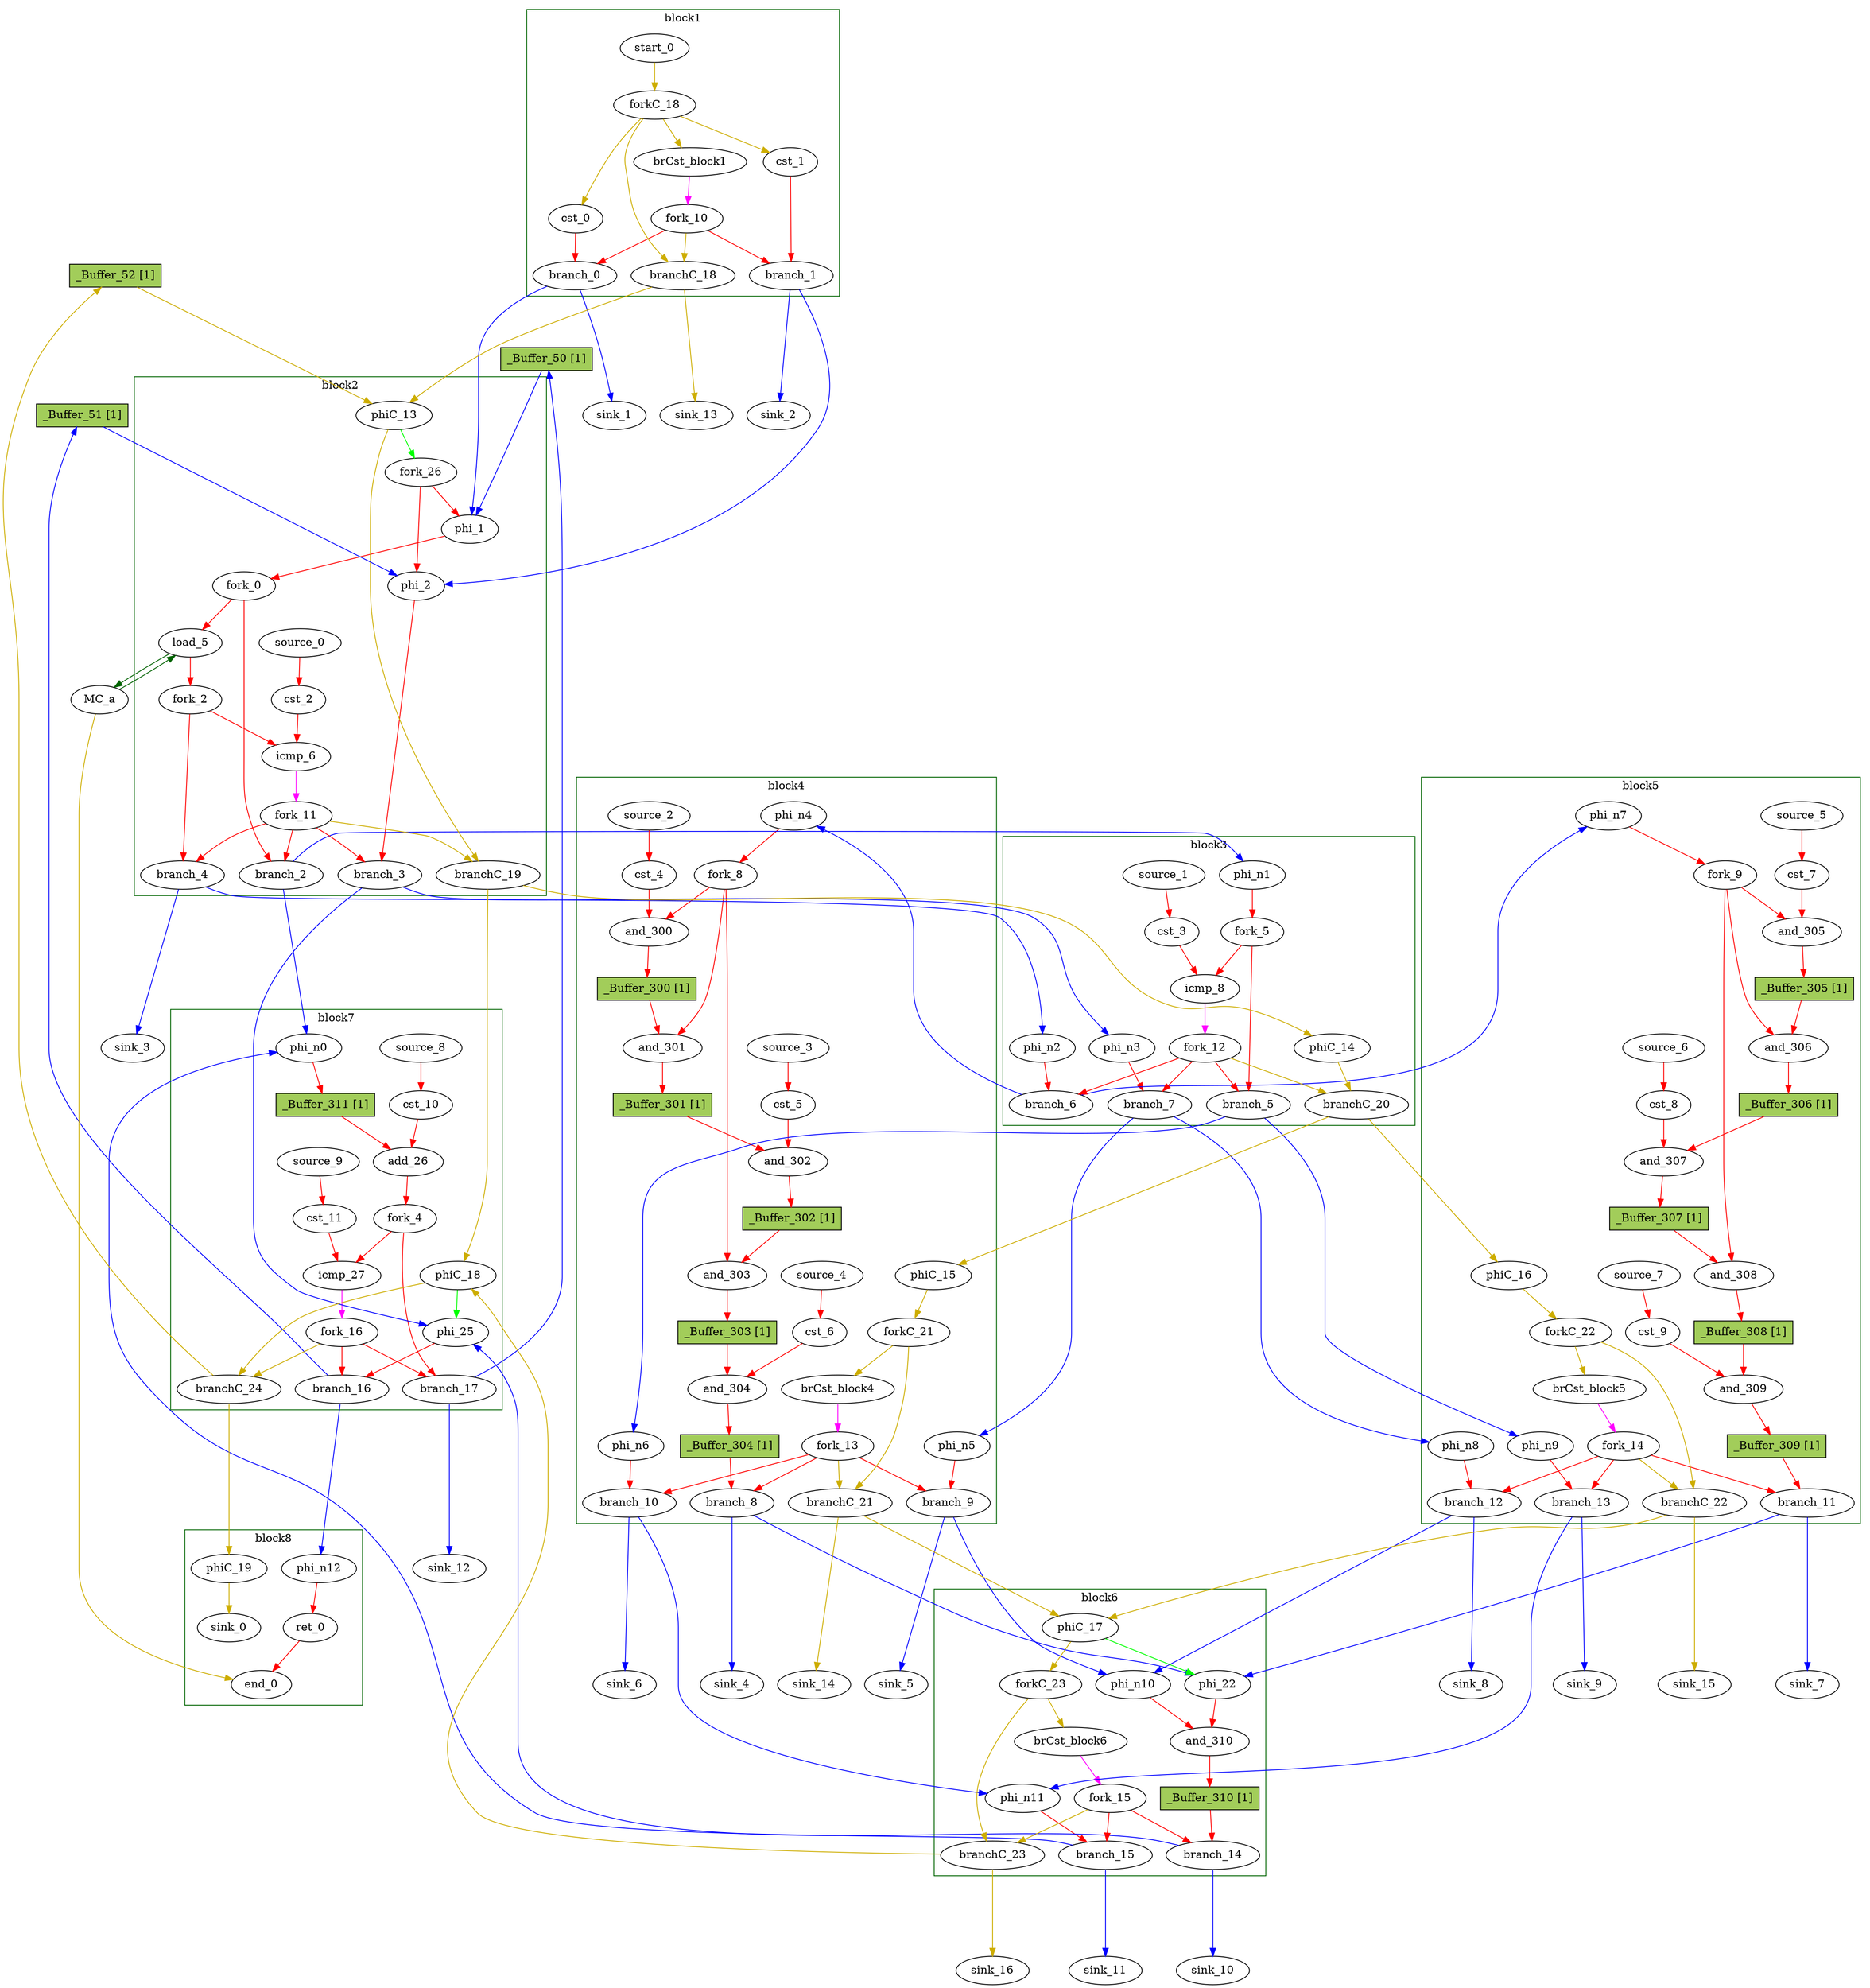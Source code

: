 Digraph G {
	splines=spline;
//DHLS version: 0.1.1" [shape = "none" pos = "20,20!"]
"_Buffer_311" [type=Buffer, in="in1:32", out="out1:32", bbID = 3, slots=1, transparent=false, label="_Buffer_311 [1]",  shape=box, style=filled, fillcolor=darkolivegreen3, height = 0.4];
		"brCst_block1" [type = "Constant", bbID= 1, in = "in1:1", out = "out1:1", value = "0x1"];
		"cst_0" [type = "Constant", bbID= 1, in = "in1:1", out = "out1:1", value = "0x00000000"];
		"phi_1" [type = "Mux", bbID= 2, in = "in1?:1 in2:10 in3:10 ", out = "out1:10", delay=1.397];
		"cst_1" [type = "Constant", bbID= 1, in = "in1:32", out = "out1:32", value = "0x00000000"];
		"phi_2" [type = "Mux", bbID= 2, in = "in1?:1 in2:32 in3:32 ", out = "out1:32", delay=1.397];
		"load_5" [type = "Operator", bbID= 2, op = "mc_load_op", bbID= 2, portId= 0, in = "in1:32 in2:10 ", out = "out1:32 out2:10 ", delay=1.412, latency=0, II=1];
		"cst_2" [type = "Constant", bbID= 2, in = "in1:32", out = "out1:32", value = "0x00000000"];
		"icmp_6" [type = "Operator", bbID= 2, op = "icmp_ult_op", in = "in1:32 in2:32 ", out = "out1:1 ", delay=1.895, latency=0, II=1];
		"cst_3" [type = "Constant", bbID= 3, in = "in1:3", out = "out1:3", value = "0x00000005"];
		"icmp_8" [type = "Operator", bbID= 3, op = "icmp_ugt_op", in = "in1:10 in2:10 ", out = "out1:1 ", delay=1.907, latency=0, II=1];
		"cst_4" [type = "Constant", bbID= 4, in = "in1:32", out = "out1:32", value = "0x3E800000"];
"and_300" [type=Operator, in="in1:32 in2:32", out="out1:32", op = "and_op", bbID = 3, retimingDiff=0.6,  shape=oval];
"_Buffer_300" [type=Buffer, in="in1:32", out="out1:32", bbID = 3, slots=1, transparent=false, label="_Buffer_300 [1]",  shape=box, style=filled, fillcolor=darkolivegreen3, height = 0.4];
"and_301" [type=Operator, in="in1:32 in2:32", out="out1:32", op = "and_op", bbID = 3, retimingDiff=0.6,  shape=oval];
"_Buffer_301" [type=Buffer, in="in1:32", out="out1:32", bbID = 3, slots=1, transparent=false, label="_Buffer_301 [1]",  shape=box, style=filled, fillcolor=darkolivegreen3, height = 0.4];
		"cst_5" [type = "Constant", bbID= 4, in = "in1:32", out = "out1:32", value = "0x3F000000"];
"and_302" [type=Operator, in="in1:32 in2:32", out="out1:32", op = "and_op", bbID = 3, retimingDiff=0.6,  shape=oval];
"_Buffer_302" [type=Buffer, in="in1:32", out="out1:32", bbID = 3, slots=1, transparent=false, label="_Buffer_302 [1]",  shape=box, style=filled, fillcolor=darkolivegreen3, height = 0.4];
"and_303" [type=Operator, in="in1:32 in2:32", out="out1:32", op = "and_op", bbID = 3, retimingDiff=0.6,  shape=oval];
"_Buffer_303" [type=Buffer, in="in1:32", out="out1:32", bbID = 3, slots=1, transparent=false, label="_Buffer_303 [1]",  shape=box, style=filled, fillcolor=darkolivegreen3, height = 0.4];
		"cst_6" [type = "Constant", bbID= 4, in = "in1:32", out = "out1:32", value = "0x3E000000"];
"and_304" [type=Operator, in="in1:32 in2:32", out="out1:32", op = "and_op", bbID = 3, retimingDiff=0.6,  shape=oval];
"_Buffer_304" [type=Buffer, in="in1:32", out="out1:32", bbID = 3, slots=1, transparent=false, label="_Buffer_304 [1]",  shape=box, style=filled, fillcolor=darkolivegreen3, height = 0.4];
		"brCst_block4" [type = "Constant", bbID= 4, in = "in1:1", out = "out1:1", value = "0x1"];
		"cst_7" [type = "Constant", bbID= 5, in = "in1:32", out = "out1:32", value = "0x3F23D70A"];
"and_305" [type=Operator, in="in1:32 in2:32", out="out1:32", op = "and_op", bbID = 3, retimingDiff=0.6,  shape=oval];
"_Buffer_305" [type=Buffer, in="in1:32", out="out1:32", bbID = 3, slots=1, transparent=false, label="_Buffer_305 [1]",  shape=box, style=filled, fillcolor=darkolivegreen3, height = 0.4];
"and_306" [type=Operator, in="in1:32 in2:32", out="out1:32", op = "and_op", bbID = 3, retimingDiff=0.6,  shape=oval];
"_Buffer_306" [type=Buffer, in="in1:32", out="out1:32", bbID = 3, slots=1, transparent=false, label="_Buffer_306 [1]",  shape=box, style=filled, fillcolor=darkolivegreen3, height = 0.4];
		"cst_8" [type = "Constant", bbID= 5, in = "in1:32", out = "out1:32", value = "0x3F333333"];
"and_307" [type=Operator, in="in1:32 in2:32", out="out1:32", op = "and_op", bbID = 3, retimingDiff=0.6,  shape=oval];
"_Buffer_307" [type=Buffer, in="in1:32", out="out1:32", bbID = 3, slots=1, transparent=false, label="_Buffer_307 [1]",  shape=box, style=filled, fillcolor=darkolivegreen3, height = 0.4];
"and_308" [type=Operator, in="in1:32 in2:32", out="out1:32", op = "and_op", bbID = 3, retimingDiff=0.6,  shape=oval];
"_Buffer_308" [type=Buffer, in="in1:32", out="out1:32", bbID = 3, slots=1, transparent=false, label="_Buffer_308 [1]",  shape=box, style=filled, fillcolor=darkolivegreen3, height = 0.4];
		"cst_9" [type = "Constant", bbID= 5, in = "in1:32", out = "out1:32", value = "0x3E570A3D"];
"and_309" [type=Operator, in="in1:32 in2:32", out="out1:32", op = "and_op", bbID = 3, retimingDiff=0.6,  shape=oval];
"_Buffer_309" [type=Buffer, in="in1:32", out="out1:32", bbID = 3, slots=1, transparent=false, label="_Buffer_309 [1]",  shape=box, style=filled, fillcolor=darkolivegreen3, height = 0.4];
		"brCst_block5" [type = "Constant", bbID= 5, in = "in1:1", out = "out1:1", value = "0x1"];
		"phi_22" [type = "Mux", bbID= 6, in = "in1?:1 in2:32 in3:32 ", out = "out1:32", delay=1.397];
"and_310" [type=Operator, in="in1:32 in2:32", out="out1:32", op = "and_op", bbID = 3, retimingDiff=0.6,  shape=oval];
"_Buffer_310" [type=Buffer, in="in1:32", out="out1:32", bbID = 3, slots=1, transparent=false, label="_Buffer_310 [1]",  shape=box, style=filled, fillcolor=darkolivegreen3, height = 0.4];
		"brCst_block6" [type = "Constant", bbID= 6, in = "in1:1", out = "out1:1", value = "0x1"];
		"phi_25" [type = "Mux", bbID= 7, in = "in1?:1 in2:32 in3:32 ", out = "out1:32", delay=1.397];
		"cst_10" [type = "Constant", bbID= 7, in = "in1:1", out = "out1:1", value = "0x00000001"];
		"add_26" [type = "Operator", bbID= 7, op = "add_op", in = "in1:10 in2:10 ", out = "out1:10 ", delay=2.287, latency=0, II=1];
		"cst_11" [type = "Constant", bbID= 7, in = "in1:10", out = "out1:10", value = "0x000003E8"];
		"icmp_27" [type = "Operator", bbID= 7, op = "icmp_ult_op", in = "in1:10 in2:10 ", out = "out1:1 ", delay=1.907, latency=0, II=1];
		"ret_0" [type = "Operator", bbID= 8, op = "ret_op", in = "in1:32 ", out = "out1:32 ", delay=0.000, latency=0, II=1];
		"phi_n0" [type = "Merge", bbID= 7, in = "in1:10 in2:10 ", out = "out1:10", delay=1.397];
		"phi_n1" [type = "Merge", bbID= 3, in = "in1:10 ", out = "out1:10", delay=0.000];
		"phi_n2" [type = "Merge", bbID= 3, in = "in1:32 ", out = "out1:32", delay=0.000];
		"phi_n3" [type = "Merge", bbID= 3, in = "in1:32 ", out = "out1:32", delay=0.000];
		"phi_n4" [type = "Merge", bbID= 4, in = "in1:32 ", out = "out1:32", delay=0.000];
		"phi_n5" [type = "Merge", bbID= 4, in = "in1:32 ", out = "out1:32", delay=0.000];
		"phi_n6" [type = "Merge", bbID= 4, in = "in1:10 ", out = "out1:10", delay=0.000];
		"phi_n7" [type = "Merge", bbID= 5, in = "in1:32 ", out = "out1:32", delay=0.000];
		"phi_n8" [type = "Merge", bbID= 5, in = "in1:32 ", out = "out1:32", delay=0.000];
		"phi_n9" [type = "Merge", bbID= 5, in = "in1:10 ", out = "out1:10", delay=0.000];
		"phi_n10" [type = "Merge", bbID= 6, in = "in1:32 in2:32 ", out = "out1:32", delay=1.397];
		"phi_n11" [type = "Merge", bbID= 6, in = "in1:10 in2:10 ", out = "out1:10", delay=1.397];
		"phi_n12" [type = "Merge", bbID= 8, in = "in1:32 ", out = "out1:32", delay=0.000];
		"fork_0" [type = "Fork", bbID= 2, in = "in1:10", out = "out1:10 out2:10 "];
		"fork_2" [type = "Fork", bbID= 2, in = "in1:32", out = "out1:32 out2:32 "];
		"fork_4" [type = "Fork", bbID= 7, in = "in1:10", out = "out1:10 out2:10 "];
		"fork_5" [type = "Fork", bbID= 3, in = "in1:10", out = "out1:10 out2:10 "];
		"fork_8" [type = "Fork", bbID= 4, in = "in1:32", out = "out1:32 out2:32 out3:32 "];
		"fork_9" [type = "Fork", bbID= 5, in = "in1:32", out = "out1:32 out2:32 out3:32 "];
		"branch_0" [type = "Branch", bbID= 1,  in = "in1:1 in2?:1", out = "out1+:1 out2-:1"];
		"branch_1" [type = "Branch", bbID= 1,  in = "in1:32 in2?:1", out = "out1+:32 out2-:32"];
		"fork_10" [type = "Fork", bbID= 1, in = "in1:1", out = "out1:1 out2:1 out3:1 "];
		"branch_2" [type = "Branch", bbID= 2,  in = "in1:10 in2?:1", out = "out1+:10 out2-:10"];
		"branch_3" [type = "Branch", bbID= 2,  in = "in1:32 in2?:1", out = "out1+:32 out2-:32"];
		"branch_4" [type = "Branch", bbID= 2,  in = "in1:32 in2?:1", out = "out1+:32 out2-:32"];
		"fork_11" [type = "Fork", bbID= 2, in = "in1:1", out = "out1:1 out2:1 out3:1 out4:1 "];
		"branch_5" [type = "Branch", bbID= 3,  in = "in1:10 in2?:1", out = "out1+:10 out2-:10"];
		"branch_6" [type = "Branch", bbID= 3,  in = "in1:32 in2?:1", out = "out1+:32 out2-:32"];
		"branch_7" [type = "Branch", bbID= 3,  in = "in1:32 in2?:1", out = "out1+:32 out2-:32"];
		"fork_12" [type = "Fork", bbID= 3, in = "in1:1", out = "out1:1 out2:1 out3:1 out4:1 "];
		"branch_8" [type = "Branch", bbID= 4,  in = "in1:32 in2?:1", out = "out1+:32 out2-:32"];
		"branch_9" [type = "Branch", bbID= 4,  in = "in1:32 in2?:1", out = "out1+:32 out2-:32"];
		"branch_10" [type = "Branch", bbID= 4,  in = "in1:10 in2?:1", out = "out1+:10 out2-:10"];
		"fork_13" [type = "Fork", bbID= 4, in = "in1:1", out = "out1:1 out2:1 out3:1 out4:1 "];
		"branch_11" [type = "Branch", bbID= 5,  in = "in1:32 in2?:1", out = "out1+:32 out2-:32"];
		"branch_12" [type = "Branch", bbID= 5,  in = "in1:32 in2?:1", out = "out1+:32 out2-:32"];
		"branch_13" [type = "Branch", bbID= 5,  in = "in1:10 in2?:1", out = "out1+:10 out2-:10"];
		"fork_14" [type = "Fork", bbID= 5, in = "in1:1", out = "out1:1 out2:1 out3:1 out4:1 "];
		"branch_14" [type = "Branch", bbID= 6,  in = "in1:32 in2?:1", out = "out1+:32 out2-:32"];
		"branch_15" [type = "Branch", bbID= 6,  in = "in1:10 in2?:1", out = "out1+:10 out2-:10"];
		"fork_15" [type = "Fork", bbID= 6, in = "in1:1", out = "out1:1 out2:1 out3:1 "];
		"branch_16" [type = "Branch", bbID= 7,  in = "in1:32 in2?:1", out = "out1+:32 out2-:32"];
		"branch_17" [type = "Branch", bbID= 7,  in = "in1:10 in2?:1", out = "out1+:10 out2-:10"];
		"fork_16" [type = "Fork", bbID= 7, in = "in1:1", out = "out1:1 out2:1 out3:1 "];
		"MC_a" [type = "MC", bbID= 0, in = "in1:10*l0a ", out = "out1:32*l0d out2:0*e ", memory = "a", bbcount = 0, ldcount = 1, stcount = 0];
		"end_0" [type = "Exit", bbID= 0, in = "in1:0*e in2:32 ", out = "out1:32"];
		"start_0" [type = "Entry", control= "true", bbID= 1, in = "in1:0", out = "out1:0"];
		"forkC_18" [type = "Fork", bbID= 1, in = "in1:0", out = "out1:0 out2:0 out3:0 out4:0 "];
		"branchC_18" [type = "Branch", bbID= 1,  in = "in1:0 in2?:1", out = "out1+:0 out2-:0"];
		"phiC_13" [type = "CntrlMerge", bbID= 2, in = "in1:0 in2:0 ", out = "out1:0 out2?:1", delay=1.412];
		"branchC_19" [type = "Branch", bbID= 2,  in = "in1:0 in2?:1", out = "out1+:0 out2-:0"];
		"phiC_14" [type = "Merge", bbID= 3, in = "in1:0 ", out = "out1:0", delay=1.412];
		"branchC_20" [type = "Branch", bbID= 3,  in = "in1:0 in2?:1", out = "out1+:0 out2-:0"];
		"phiC_15" [type = "Merge", bbID= 4, in = "in1:0 ", out = "out1:0", delay=1.412];
		"forkC_21" [type = "Fork", bbID= 4, in = "in1:0", out = "out1:0 out2:0 "];
		"branchC_21" [type = "Branch", bbID= 4,  in = "in1:0 in2?:1", out = "out1+:0 out2-:0"];
		"phiC_16" [type = "Merge", bbID= 5, in = "in1:0 ", out = "out1:0", delay=1.412];
		"forkC_22" [type = "Fork", bbID= 5, in = "in1:0", out = "out1:0 out2:0 "];
		"branchC_22" [type = "Branch", bbID= 5,  in = "in1:0 in2?:1", out = "out1+:0 out2-:0"];
		"phiC_17" [type = "CntrlMerge", bbID= 6, in = "in1:0 in2:0 ", out = "out1:0 out2?:1", delay=1.412];
		"forkC_23" [type = "Fork", bbID= 6, in = "in1:0", out = "out1:0 out2:0 "];
		"branchC_23" [type = "Branch", bbID= 6,  in = "in1:0 in2?:1", out = "out1+:0 out2-:0"];
		"phiC_18" [type = "CntrlMerge", bbID= 7, in = "in1:0 in2:0 ", out = "out1:0 out2?:1", delay=1.412];
		"branchC_24" [type = "Branch", bbID= 7,  in = "in1:0 in2?:1", out = "out1+:0 out2-:0"];
		"phiC_19" [type = "Merge", bbID= 8, in = "in1:0 ", out = "out1:0", delay=1.412];
		"sink_0" [type = "Sink", bbID= 0, in = "in1:0"];
		"sink_1" [type = "Sink", bbID= 0, in = "in1:1"];
		"sink_2" [type = "Sink", bbID= 0, in = "in1:32"];
		"sink_3" [type = "Sink", bbID= 0, in = "in1:32"];
		"sink_4" [type = "Sink", bbID= 0, in = "in1:32"];
		"sink_5" [type = "Sink", bbID= 0, in = "in1:32"];
		"sink_6" [type = "Sink", bbID= 0, in = "in1:10"];
		"sink_7" [type = "Sink", bbID= 0, in = "in1:32"];
		"sink_8" [type = "Sink", bbID= 0, in = "in1:32"];
		"sink_9" [type = "Sink", bbID= 0, in = "in1:10"];
		"sink_10" [type = "Sink", bbID= 0, in = "in1:32"];
		"sink_11" [type = "Sink", bbID= 0, in = "in1:10"];
		"sink_12" [type = "Sink", bbID= 0, in = "in1:10"];
		"sink_13" [type = "Sink", bbID= 0, in = "in1:0"];
		"sink_14" [type = "Sink", bbID= 0, in = "in1:0"];
		"sink_15" [type = "Sink", bbID= 0, in = "in1:0"];
		"sink_16" [type = "Sink", bbID= 0, in = "in1:0"];
		"source_0" [type = "Source", bbID= 2, out = "out1:32"];
		"source_1" [type = "Source", bbID= 3, out = "out1:3"];
		"source_2" [type = "Source", bbID= 4, out = "out1:32"];
		"source_3" [type = "Source", bbID= 4, out = "out1:32"];
		"source_4" [type = "Source", bbID= 4, out = "out1:32"];
		"source_5" [type = "Source", bbID= 5, out = "out1:32"];
		"source_6" [type = "Source", bbID= 5, out = "out1:32"];
		"source_7" [type = "Source", bbID= 5, out = "out1:32"];
		"source_8" [type = "Source", bbID= 7, out = "out1:1"];
		"source_9" [type = "Source", bbID= 7, out = "out1:10"];
		"fork_26" [type = "Fork", bbID= 2, in = "in1:1", out = "out1:1 out2:1 "];
	"_Buffer_50" [type=Buffer, in="in1:10", out="out1:10", bbID = 3, slots=1, transparent=false, label="_Buffer_50 [1]",  shape=box, style=filled, fillcolor=darkolivegreen3, height = 0.4];
	"_Buffer_51" [type=Buffer, in="in1:32", out="out1:32", bbID = 3, slots=1, transparent=false, label="_Buffer_51 [1]",  shape=box, style=filled, fillcolor=darkolivegreen3, height = 0.4];
	"_Buffer_52" [type=Buffer, in="in1:1", out="out1:1", bbID = 3, slots=1, transparent=false, label="_Buffer_52 [1]",  shape=box, style=filled, fillcolor=darkolivegreen3, height = 0.4];
	subgraph cluster_0 {
	color = "darkgreen";
		label = "block1";
		"brCst_block1" -> "fork_10" [color = "magenta", from = "out1", to = "in1"];
		"cst_0" -> "branch_0" [color = "red", from = "out1", to = "in1"];
		"cst_1" -> "branch_1" [color = "red", from = "out1", to = "in1"];
		"fork_10" -> "branch_1" [color = "red", from = "out1", to = "in2"];
		"fork_10" -> "branch_0" [color = "red", from = "out2", to = "in2"];
		"fork_10" -> "branchC_18" [color = "gold3", from = "out3", to = "in2"];
		"start_0" -> "forkC_18" [color = "gold3", from = "out1", to = "in1"];
		"forkC_18" -> "cst_0" [color = "gold3", from = "out1", to = "in1"];
		"forkC_18" -> "cst_1" [color = "gold3", from = "out2", to = "in1"];
		"forkC_18" -> "branchC_18" [color = "gold3", from = "out3", to = "in1"];
		"forkC_18" -> "brCst_block1" [color = "gold3", from = "out4", to = "in1"];
	}
		"branch_0" -> "phi_1" [color = "blue", minlen = 3, from = "out1", to = "in2"];
		"branch_0" -> "sink_1" [color = "blue", minlen = 3, from = "out2", to = "in1"];
		"branch_1" -> "phi_2" [color = "blue", minlen = 3, from = "out1", to = "in2"];
		"branch_1" -> "sink_2" [color = "blue", minlen = 3, from = "out2", to = "in1"];
		"branchC_18" -> "phiC_13" [color = "gold3", minlen = 3, from = "out1", to = "in1"];
		"branchC_18" -> "sink_13" [color = "gold3", minlen = 3, from = "out2", to = "in1"];
	subgraph cluster_1 {
	color = "darkgreen";
		label = "block2";
		"phi_1" -> "fork_0" [color = "red", from = "out1", to = "in1"];
		"phi_2" -> "branch_3" [color = "red", from = "out1", to = "in1"];
		"load_5" -> "fork_2" [color = "red", from = "out1", to = "in1"];
		"cst_2" -> "icmp_6" [color = "red", from = "out1", to = "in2"];
		"icmp_6" -> "fork_11" [color = "magenta", from = "out1", to = "in1"];
		"fork_0" -> "load_5" [color = "red", from = "out1", to = "in2"];
		"fork_0" -> "branch_2" [color = "red", from = "out2", to = "in1"];
		"fork_2" -> "icmp_6" [color = "red", from = "out1", to = "in1"];
		"fork_2" -> "branch_4" [color = "red", from = "out2", to = "in1"];
		"fork_11" -> "branch_4" [color = "red", from = "out1", to = "in2"];
		"fork_11" -> "branch_3" [color = "red", from = "out2", to = "in2"];
		"fork_11" -> "branch_2" [color = "red", from = "out3", to = "in2"];
		"fork_11" -> "branchC_19" [color = "gold3", from = "out4", to = "in2"];
		"phiC_13" -> "fork_26" [color = "green", from = "out2", to = "in1"];
		"phiC_13" -> "branchC_19" [color = "gold3", from = "out1", to = "in1"];
		"source_0" -> "cst_2" [color = "red", from = "out1", to = "in1"];
		"fork_26" -> "phi_1" [color = "red", from = "out1", to = "in1"];
		"fork_26" -> "phi_2" [color = "red", from = "out2", to = "in1"];
	}
		"branch_2" -> "phi_n1" [color = "blue", minlen = 3, from = "out2", to = "in1"];
		"branch_2" -> "phi_n0" [color = "blue", minlen = 3, from = "out1", to = "in1"];
		"branch_3" -> "phi_n3" [color = "blue", minlen = 3, from = "out2", to = "in1"];
		"branch_3" -> "phi_25" [color = "blue", minlen = 3, from = "out1", to = "in2"];
		"branch_4" -> "phi_n2" [color = "blue", minlen = 3, from = "out2", to = "in1"];
		"branch_4" -> "sink_3" [color = "blue", minlen = 3, from = "out1", to = "in1"];
		"branchC_19" -> "phiC_14" [color = "gold3", minlen = 3, from = "out2", to = "in1"];
		"branchC_19" -> "phiC_18" [color = "gold3", minlen = 3, from = "out1", to = "in1"];
	subgraph cluster_2 {
	color = "darkgreen";
		label = "block3";
		"cst_3" -> "icmp_8" [color = "red", from = "out1", to = "in2"];
		"icmp_8" -> "fork_12" [color = "magenta", from = "out1", to = "in1"];
		"phi_n1" -> "fork_5" [color = "red", from = "out1", to = "in1"];
		"phi_n2" -> "branch_6" [color = "red", from = "out1", to = "in1"];
		"phi_n3" -> "branch_7" [color = "red", from = "out1", to = "in1"];
		"fork_5" -> "icmp_8" [color = "red", from = "out1", to = "in1"];
		"fork_5" -> "branch_5" [color = "red", from = "out2", to = "in1"];
		"fork_12" -> "branch_7" [color = "red", from = "out1", to = "in2"];
		"fork_12" -> "branch_6" [color = "red", from = "out2", to = "in2"];
		"fork_12" -> "branch_5" [color = "red", from = "out3", to = "in2"];
		"fork_12" -> "branchC_20" [color = "gold3", from = "out4", to = "in2"];
		"phiC_14" -> "branchC_20" [color = "gold3", from = "out1", to = "in1"];
		"source_1" -> "cst_3" [color = "red", from = "out1", to = "in1"];
	}
		"branch_5" -> "phi_n6" [color = "blue", minlen = 3, from = "out1", to = "in1"];
		"branch_5" -> "phi_n9" [color = "blue", minlen = 3, from = "out2", to = "in1"];
		"branch_6" -> "phi_n4" [color = "blue", minlen = 3, from = "out1", to = "in1"];
		"branch_6" -> "phi_n7" [color = "blue", minlen = 3, from = "out2", to = "in1"];
		"branch_7" -> "phi_n5" [color = "blue", minlen = 3, from = "out1", to = "in1"];
		"branch_7" -> "phi_n8" [color = "blue", minlen = 3, from = "out2", to = "in1"];
		"branchC_20" -> "phiC_15" [color = "gold3", minlen = 3, from = "out1", to = "in1"];
		"branchC_20" -> "phiC_16" [color = "gold3", minlen = 3, from = "out2", to = "in1"];
	subgraph cluster_3 {
	color = "darkgreen";
		label = "block4";
		"cst_4" -> "and_300" [color = "red", from = "out1", to = "in2"];
		"and_300" -> "_Buffer_300" [color = "red", from = "out1", to = "in1"];
		"_Buffer_300" -> "and_301" [color = "red", from = "out1", to = "in1"];
		"and_301" -> "_Buffer_301" [color = "red", from = "out1", to = "in1"];
		"_Buffer_301" -> "and_302" [color = "red", from = "out1", to = "in1"];
		"cst_5" -> "and_302" [color = "red", from = "out1", to = "in2"];
		"and_302" -> "_Buffer_302" [color = "red", from = "out1", to = "in1"];
		"_Buffer_302" -> "and_303" [color = "red", from = "out1", to = "in1"];
		"and_303" -> "_Buffer_303" [color = "red", from = "out1", to = "in1"];
		"_Buffer_303" -> "and_304" [color = "red", from = "out1", to = "in1"];
		"cst_6" -> "and_304" [color = "red", from = "out1", to = "in2"];
		"and_304" -> "_Buffer_304" [color = "red", from = "out1", to = "in1"];
		"_Buffer_304" -> "branch_8" [color = "red", from = "out1", to = "in1"];
		"brCst_block4" -> "fork_13" [color = "magenta", from = "out1", to = "in1"];
		"phi_n4" -> "fork_8" [color = "red", from = "out1", to = "in1"];
		"phi_n5" -> "branch_9" [color = "red", from = "out1", to = "in1"];
		"phi_n6" -> "branch_10" [color = "red", from = "out1", to = "in1"];
		"fork_8" -> "and_300" [color = "red", from = "out1", to = "in1"];
		"fork_8" -> "and_301" [color = "red", from = "out2", to = "in2"];
		"fork_8" -> "and_303" [color = "red", from = "out3", to = "in2"];
		"fork_13" -> "branch_10" [color = "red", from = "out1", to = "in2"];
		"fork_13" -> "branch_9" [color = "red", from = "out2", to = "in2"];
		"fork_13" -> "branch_8" [color = "red", from = "out3", to = "in2"];
		"fork_13" -> "branchC_21" [color = "gold3", from = "out4", to = "in2"];
		"phiC_15" -> "forkC_21" [color = "gold3", from = "out1", to = "in1"];
		"forkC_21" -> "branchC_21" [color = "gold3", from = "out1", to = "in1"];
		"forkC_21" -> "brCst_block4" [color = "gold3", from = "out2", to = "in1"];
		"source_2" -> "cst_4" [color = "red", from = "out1", to = "in1"];
		"source_3" -> "cst_5" [color = "red", from = "out1", to = "in1"];
		"source_4" -> "cst_6" [color = "red", from = "out1", to = "in1"];
	}
		"branch_8" -> "phi_22" [color = "blue", minlen = 3, from = "out1", to = "in2"];
		"branch_8" -> "sink_4" [color = "blue", minlen = 3, from = "out2", to = "in1"];
		"branch_9" -> "phi_n10" [color = "blue", minlen = 3, from = "out1", to = "in1"];
		"branch_9" -> "sink_5" [color = "blue", minlen = 3, from = "out2", to = "in1"];
		"branch_10" -> "phi_n11" [color = "blue", minlen = 3, from = "out1", to = "in1"];
		"branch_10" -> "sink_6" [color = "blue", minlen = 3, from = "out2", to = "in1"];
		"branchC_21" -> "phiC_17" [color = "gold3", minlen = 3, from = "out1", to = "in1"];
		"branchC_21" -> "sink_14" [color = "gold3", minlen = 3, from = "out2", to = "in1"];
	subgraph cluster_4 {
	color = "darkgreen";
		label = "block5";
		"cst_7" -> "and_305" [color = "red", from = "out1", to = "in2"];
		"and_305" -> "_Buffer_305" [color = "red", from = "out1", to = "in1"];
		"_Buffer_305" -> "and_306" [color = "red", from = "out1", to = "in1"];
		"and_306" -> "_Buffer_306" [color = "red", from = "out1", to = "in1"];
		"_Buffer_306" -> "and_307" [color = "red", from = "out1", to = "in1"];
		"cst_8" -> "and_307" [color = "red", from = "out1", to = "in2"];
		"and_307" -> "_Buffer_307" [color = "red", from = "out1", to = "in1"];
		"_Buffer_307" -> "and_308" [color = "red", from = "out1", to = "in1"];
		"and_308" -> "_Buffer_308" [color = "red", from = "out1", to = "in1"];
		"_Buffer_308" -> "and_309" [color = "red", from = "out1", to = "in1"];
		"cst_9" -> "and_309" [color = "red", from = "out1", to = "in2"];
		"and_309" -> "_Buffer_309" [color = "red", from = "out1", to = "in1"];
		"_Buffer_309" -> "branch_11" [color = "red", from = "out1", to = "in1"];
		"brCst_block5" -> "fork_14" [color = "magenta", from = "out1", to = "in1"];
		"phi_n7" -> "fork_9" [color = "red", from = "out1", to = "in1"];
		"phi_n8" -> "branch_12" [color = "red", from = "out1", to = "in1"];
		"phi_n9" -> "branch_13" [color = "red", from = "out1", to = "in1"];
		"fork_9" -> "and_305" [color = "red", from = "out1", to = "in1"];
		"fork_9" -> "and_306" [color = "red", from = "out2", to = "in2"];
		"fork_9" -> "and_308" [color = "red", from = "out3", to = "in2"];
		"fork_14" -> "branch_13" [color = "red", from = "out1", to = "in2"];
		"fork_14" -> "branch_12" [color = "red", from = "out2", to = "in2"];
		"fork_14" -> "branch_11" [color = "red", from = "out3", to = "in2"];
		"fork_14" -> "branchC_22" [color = "gold3", from = "out4", to = "in2"];
		"phiC_16" -> "forkC_22" [color = "gold3", from = "out1", to = "in1"];
		"forkC_22" -> "branchC_22" [color = "gold3", from = "out1", to = "in1"];
		"forkC_22" -> "brCst_block5" [color = "gold3", from = "out2", to = "in1"];
		"source_5" -> "cst_7" [color = "red", from = "out1", to = "in1"];
		"source_6" -> "cst_8" [color = "red", from = "out1", to = "in1"];
		"source_7" -> "cst_9" [color = "red", from = "out1", to = "in1"];
	}
		"branch_11" -> "phi_22" [color = "blue", minlen = 3, from = "out1", to = "in3"];
		"branch_11" -> "sink_7" [color = "blue", minlen = 3, from = "out2", to = "in1"];
		"branch_12" -> "phi_n10" [color = "blue", minlen = 3, from = "out1", to = "in2"];
		"branch_12" -> "sink_8" [color = "blue", minlen = 3, from = "out2", to = "in1"];
		"branch_13" -> "phi_n11" [color = "blue", minlen = 3, from = "out1", to = "in2"];
		"branch_13" -> "sink_9" [color = "blue", minlen = 3, from = "out2", to = "in1"];
		"branchC_22" -> "phiC_17" [color = "gold3", minlen = 3, from = "out1", to = "in2"];
		"branchC_22" -> "sink_15" [color = "gold3", minlen = 3, from = "out2", to = "in1"];
	subgraph cluster_5 {
	color = "darkgreen";
		label = "block6";
		"phi_22" -> "and_310" [color = "red", from = "out1", to = "in2"];
		"and_310" -> "_Buffer_310" [color = "red", from = "out1", to = "in1"];
		"_Buffer_310" -> "branch_14" [color = "red", from = "out1", to = "in1"];
		"brCst_block6" -> "fork_15" [color = "magenta", from = "out1", to = "in1"];
		"phi_n10" -> "and_310" [color = "red", from = "out1", to = "in1"];
		"phi_n11" -> "branch_15" [color = "red", from = "out1", to = "in1"];
		"fork_15" -> "branch_15" [color = "red", from = "out1", to = "in2"];
		"fork_15" -> "branch_14" [color = "red", from = "out2", to = "in2"];
		"fork_15" -> "branchC_23" [color = "gold3", from = "out3", to = "in2"];
		"phiC_17" -> "phi_22" [color = "green", from = "out2", to = "in1"];
		"phiC_17" -> "forkC_23" [color = "gold3", from = "out1", to = "in1"];
		"forkC_23" -> "branchC_23" [color = "gold3", from = "out1", to = "in1"];
		"forkC_23" -> "brCst_block6" [color = "gold3", from = "out2", to = "in1"];
	}
		"branch_14" -> "phi_25" [color = "blue", minlen = 3, from = "out1", to = "in3"];
		"branch_14" -> "sink_10" [color = "blue", minlen = 3, from = "out2", to = "in1"];
		"branch_15" -> "phi_n0" [color = "blue", minlen = 3, from = "out1", to = "in2"];
		"branch_15" -> "sink_11" [color = "blue", minlen = 3, from = "out2", to = "in1"];
		"branchC_23" -> "phiC_18" [color = "gold3", minlen = 3, from = "out1", to = "in2"];
		"branchC_23" -> "sink_16" [color = "gold3", minlen = 3, from = "out2", to = "in1"];
	subgraph cluster_6 {
	color = "darkgreen";
		label = "block7";
		"phi_25" -> "branch_16" [color = "red", from = "out1", to = "in1"];
		"cst_10" -> "add_26" [color = "red", from = "out1", to = "in2"];
		"add_26" -> "fork_4" [color = "red", from = "out1", to = "in1"];
		"cst_11" -> "icmp_27" [color = "red", from = "out1", to = "in2"];
		"icmp_27" -> "fork_16" [color = "magenta", from = "out1", to = "in1"];
		"phi_n0" -> "_Buffer_311" [color = "red", from = "out1", to = "in1"];
		"_Buffer_311" -> "add_26" [color = "red", from = "out1", to = "in1"];
		"fork_4" -> "icmp_27" [color = "red", from = "out1", to = "in1"];
		"fork_4" -> "branch_17" [color = "red", from = "out2", to = "in1"];
		"fork_16" -> "branch_17" [color = "red", from = "out1", to = "in2"];
		"fork_16" -> "branch_16" [color = "red", from = "out2", to = "in2"];
		"fork_16" -> "branchC_24" [color = "gold3", from = "out3", to = "in2"];
		"phiC_18" -> "phi_25" [color = "green", from = "out2", to = "in1"];
		"phiC_18" -> "branchC_24" [color = "gold3", from = "out1", to = "in1"];
		"source_8" -> "cst_10" [color = "red", from = "out1", to = "in1"];
		"source_9" -> "cst_11" [color = "red", from = "out1", to = "in1"];
	}
		"branch_16" -> "_Buffer_51" [color = "blue", minlen = 3, from = "out1", to = "in1"];
		"_Buffer_51" -> "phi_2" [color = "blue", minlen = 3, from = "out1", to = "in3"];
		"branch_16" -> "phi_n12" [color = "blue", minlen = 3, from = "out2", to = "in1"];
		"branch_17" -> "_Buffer_50" [color = "blue", minlen = 3, from = "out1", to = "in1"];
		"_Buffer_50" -> "phi_1" [color = "blue", minlen = 3, from = "out1", to = "in3"];
		"branch_17" -> "sink_12" [color = "blue", minlen = 3, from = "out2", to = "in1"];
		"branchC_24" -> "_Buffer_52" [color = "gold3", minlen = 3, from = "out1", to = "in1"];
		"_Buffer_52" -> "phiC_13" [color = "gold3", minlen = 3, from = "out1", to = "in2"];
		"branchC_24" -> "phiC_19" [color = "gold3", minlen = 3, from = "out2", to = "in1"];
	subgraph cluster_7 {
	color = "darkgreen";
		label = "block8";
		"ret_0" -> "end_0" [color = "red", from = "out1", to = "in2"];
		"phi_n12" -> "ret_0" [color = "red", from = "out1", to = "in1"];
		"phiC_19" -> "sink_0" [color = "gold3", from = "out1", to = "in1"];
	}
		"load_5" -> "MC_a" [color = "darkgreen", mem_address = "true", from = "out2", to = "in1"];
		"MC_a" -> "load_5" [color = "darkgreen", mem_address = "false", from = "out1", to = "in1"];
		"MC_a" -> "end_0" [color = "gold3", from = "out2", to = "in1"];
}


